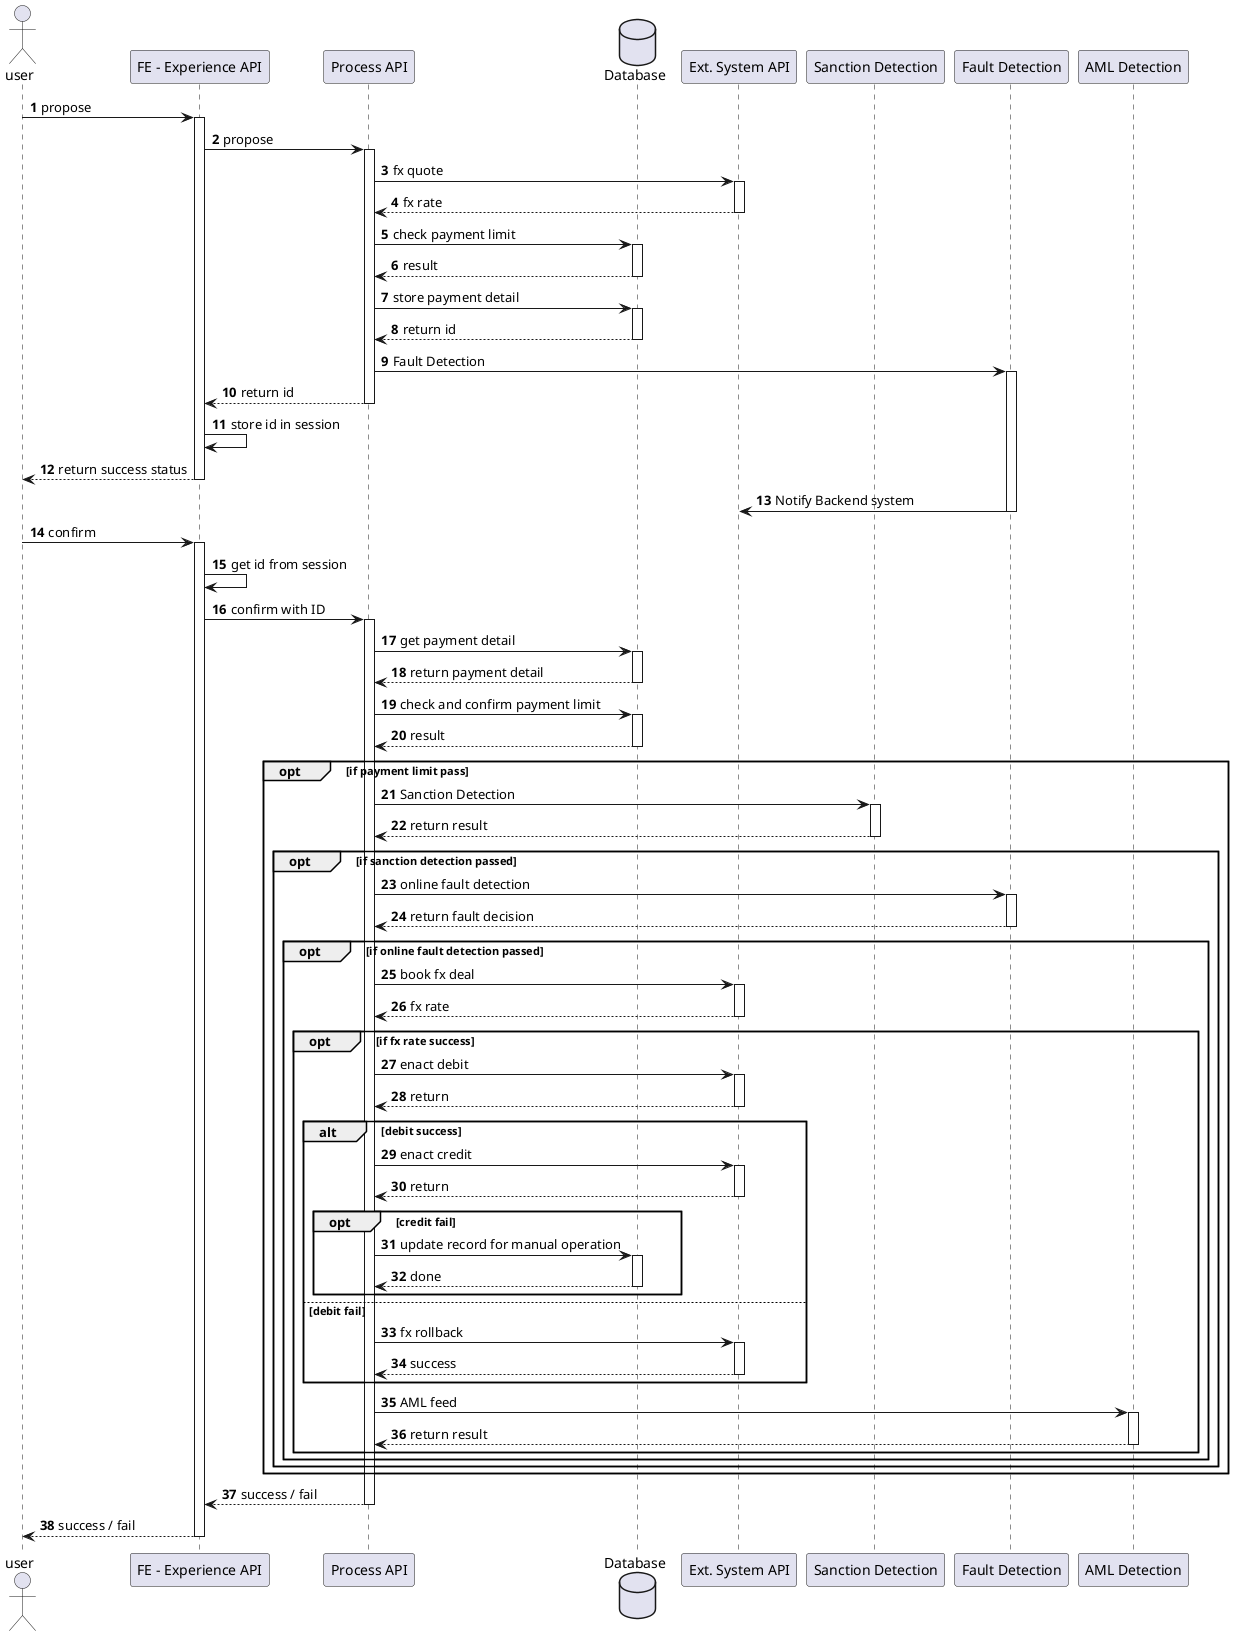 @startuml
'https://plantuml.com/sequence-diagram

autonumber

actor user as u
participant "FE - Experience API" as eapi
participant "Process API" as papi
database Database as db

participant "Ext. System API" as sapi
participant "Sanction Detection" as sd
participant "Fault Detection" as fd
participant "AML Detection" as aml



u->eapi++ : propose
eapi->papi++ : propose
papi->sapi++ : fx quote
return fx rate
papi->db++ : check payment limit
return result
papi->db++ : store payment detail
returnreturn id
papi->fd++ : Fault Detection
papi-->eapi-- : return id

eapi->eapi : store id in session
eapi-->u-- : return success status
fd->sapi-- : Notify Backend system

u->eapi++ : confirm
eapi->eapi: get id from session
eapi->papi++: confirm with ID
papi->db++ : get payment detail
db-->papi-- : return payment detail
papi->db++ : check and confirm payment limit
return result
opt if payment limit pass
papi->sd++ : Sanction Detection
sd-->papi-- : return result
opt if sanction detection passed
papi->fd++ : online fault detection
fd-->papi-- : return fault decision
opt if online fault detection passed
    papi->sapi++: book fx deal
    return fx rate

    opt if fx rate success
    papi->sapi++: enact debit
    sapi-->papi--: return


    alt debit success
    papi->sapi++: enact credit
    sapi-->papi--: return

    opt credit fail
        papi->db++ : update record for manual operation
        return done
    end

    else debit fail
        papi->sapi++ : fx rollback
        return success
    end alt

    papi->aml++ : AML feed
    return return result

    end opt
end opt
end opt
end opt
return success / fail
return success / fail

@enduml